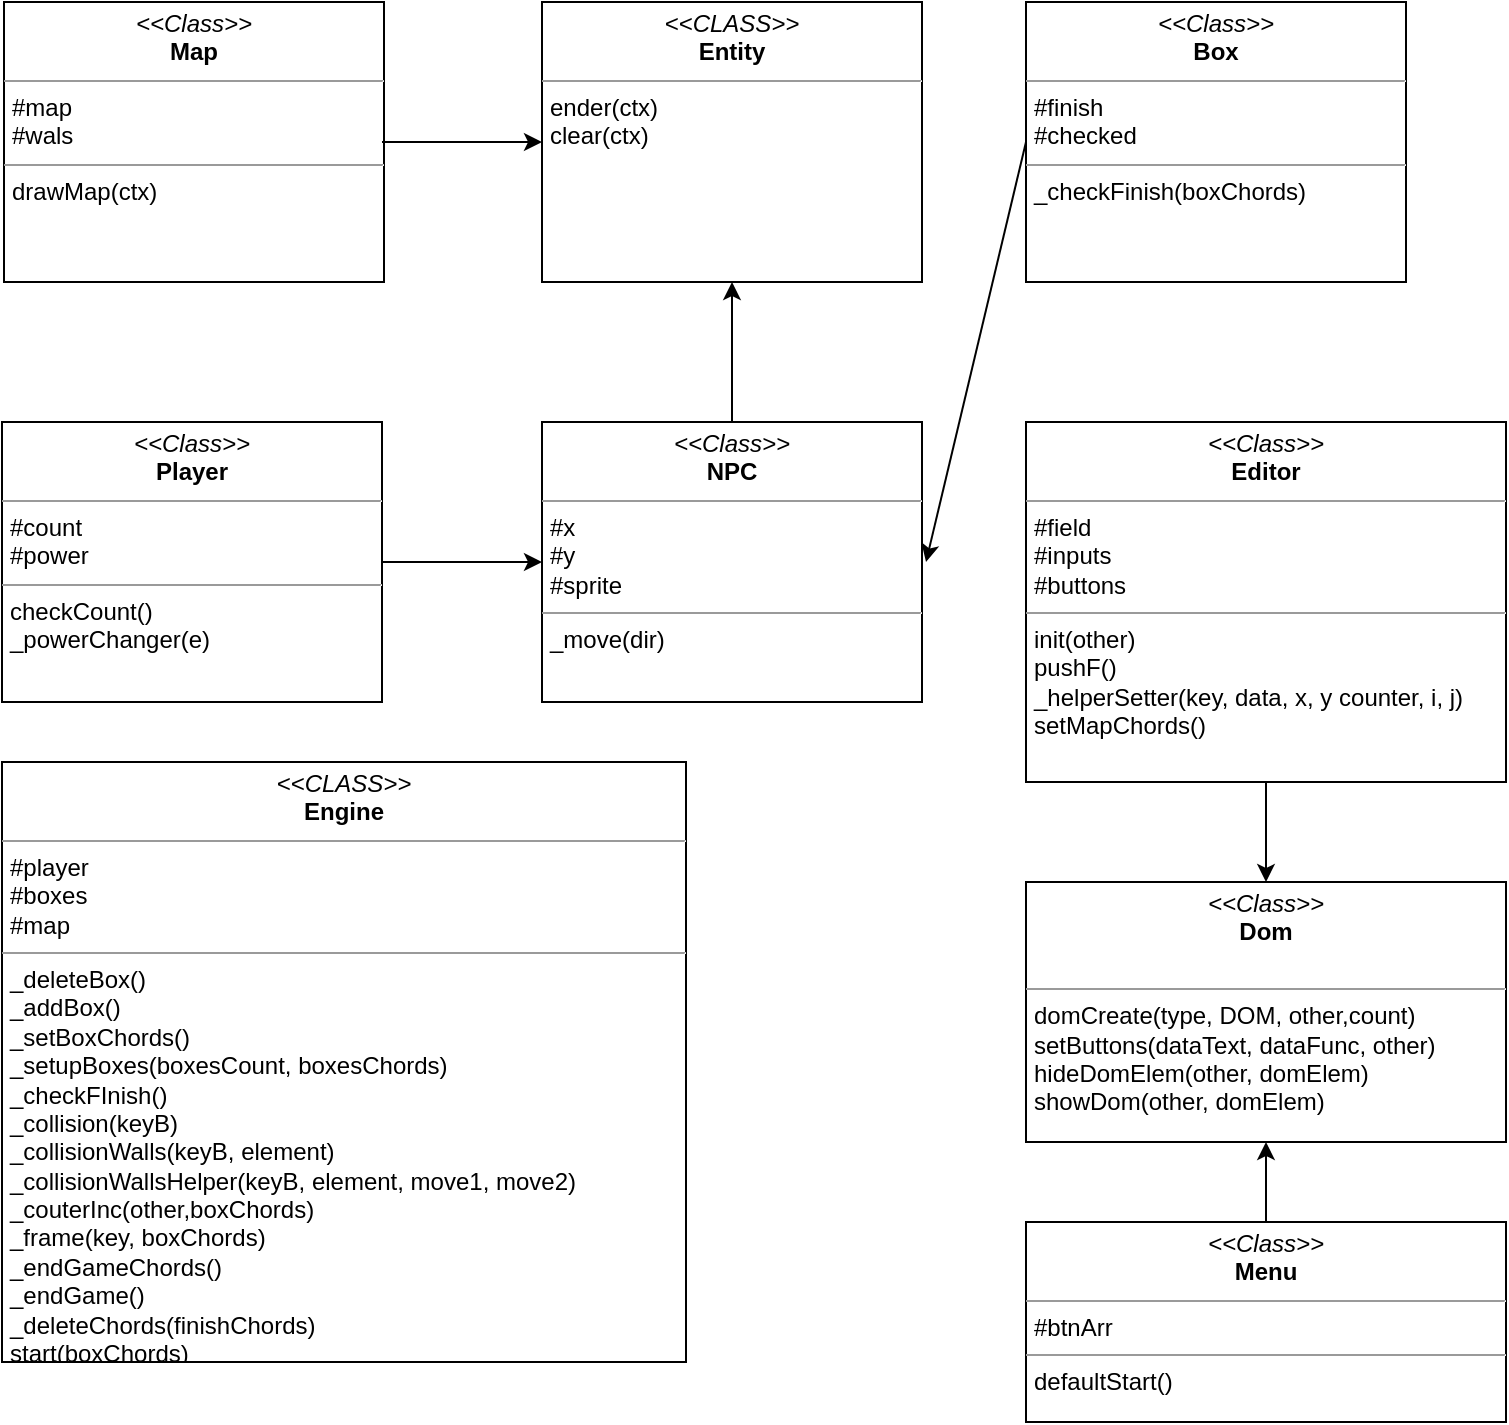 <mxfile version="12.4.2" type="github" pages="1">
  <diagram id="t4IfuOEAETN6Oo3QPrhB" name="Page-1">
    <mxGraphModel dx="971" dy="506" grid="1" gridSize="10" guides="1" tooltips="1" connect="1" arrows="1" fold="1" page="1" pageScale="1" pageWidth="827" pageHeight="1169" math="0" shadow="0">
      <root>
        <mxCell id="0"/>
        <mxCell id="1" parent="0"/>
        <mxCell id="Y4_2r5kUxow5I4g_ANU1-1" value="&lt;p style=&quot;margin: 0px ; margin-top: 4px ; text-align: center&quot;&gt;&lt;i&gt;&amp;lt;&amp;lt;CLASS&amp;gt;&amp;gt;&lt;/i&gt;&lt;br&gt;&lt;b&gt;Entity&lt;/b&gt;&lt;/p&gt;&lt;hr size=&quot;1&quot;&gt;&lt;p style=&quot;margin: 0px ; margin-left: 4px&quot;&gt;&lt;span&gt;ender(ctx)&lt;/span&gt;&lt;br&gt;&lt;/p&gt;&lt;p style=&quot;margin: 0px ; margin-left: 4px&quot;&gt;clear(ctx)&lt;/p&gt;" style="verticalAlign=top;align=left;overflow=fill;fontSize=12;fontFamily=Helvetica;html=1;rounded=0;shadow=0;comic=0;labelBackgroundColor=none;strokeWidth=1" parent="1" vertex="1">
          <mxGeometry x="318" y="40" width="190" height="140" as="geometry"/>
        </mxCell>
        <mxCell id="Y4_2r5kUxow5I4g_ANU1-6" value="&lt;p style=&quot;margin: 0px ; margin-top: 4px ; text-align: center&quot;&gt;&lt;i&gt;&amp;lt;&amp;lt;Class&amp;gt;&amp;gt;&lt;/i&gt;&lt;br&gt;&lt;b&gt;NPC&lt;/b&gt;&lt;/p&gt;&lt;hr size=&quot;1&quot;&gt;&lt;p style=&quot;margin: 0px ; margin-left: 4px&quot;&gt;#x&lt;br&gt;#y&lt;/p&gt;&lt;p style=&quot;margin: 0px ; margin-left: 4px&quot;&gt;#sprite&lt;/p&gt;&lt;hr size=&quot;1&quot;&gt;&lt;p style=&quot;margin: 0px ; margin-left: 4px&quot;&gt;_move(dir)&lt;br&gt;&lt;/p&gt;" style="verticalAlign=top;align=left;overflow=fill;fontSize=12;fontFamily=Helvetica;html=1;rounded=0;shadow=0;comic=0;labelBackgroundColor=none;strokeWidth=1" parent="1" vertex="1">
          <mxGeometry x="318" y="250" width="190" height="140" as="geometry"/>
        </mxCell>
        <mxCell id="Y4_2r5kUxow5I4g_ANU1-15" value="&lt;p style=&quot;margin: 0px ; margin-top: 4px ; text-align: center&quot;&gt;&lt;i&gt;&amp;lt;&amp;lt;Class&amp;gt;&amp;gt;&lt;/i&gt;&lt;br&gt;&lt;b&gt;Player&lt;/b&gt;&lt;/p&gt;&lt;hr size=&quot;1&quot;&gt;&lt;p style=&quot;margin: 0px ; margin-left: 4px&quot;&gt;#count&lt;br&gt;#power&lt;/p&gt;&lt;hr size=&quot;1&quot;&gt;&lt;p style=&quot;margin: 0px ; margin-left: 4px&quot;&gt;checkCount()&lt;br&gt;&lt;/p&gt;&lt;p style=&quot;margin: 0px ; margin-left: 4px&quot;&gt;_powerChanger(e)&lt;/p&gt;" style="verticalAlign=top;align=left;overflow=fill;fontSize=12;fontFamily=Helvetica;html=1;rounded=0;shadow=0;comic=0;labelBackgroundColor=none;strokeWidth=1" parent="1" vertex="1">
          <mxGeometry x="48" y="250" width="190" height="140" as="geometry"/>
        </mxCell>
        <mxCell id="Y4_2r5kUxow5I4g_ANU1-20" value="&lt;p style=&quot;margin: 0px ; margin-top: 4px ; text-align: center&quot;&gt;&lt;i&gt;&amp;lt;&amp;lt;Class&amp;gt;&amp;gt;&lt;/i&gt;&lt;br&gt;&lt;b&gt;Map&lt;/b&gt;&lt;/p&gt;&lt;hr size=&quot;1&quot;&gt;&lt;p style=&quot;margin: 0px ; margin-left: 4px&quot;&gt;#map&lt;br&gt;&lt;/p&gt;&lt;p style=&quot;margin: 0px ; margin-left: 4px&quot;&gt;#wals&lt;/p&gt;&lt;hr size=&quot;1&quot;&gt;&lt;p style=&quot;margin: 0px ; margin-left: 4px&quot;&gt;drawMap(ctx)&lt;br&gt;&lt;/p&gt;" style="verticalAlign=top;align=left;overflow=fill;fontSize=12;fontFamily=Helvetica;html=1;rounded=0;shadow=0;comic=0;labelBackgroundColor=none;strokeWidth=1" parent="1" vertex="1">
          <mxGeometry x="49" y="40" width="190" height="140" as="geometry"/>
        </mxCell>
        <mxCell id="Y4_2r5kUxow5I4g_ANU1-12" value="&lt;p style=&quot;margin: 0px ; margin-top: 4px ; text-align: center&quot;&gt;&lt;i&gt;&amp;lt;&amp;lt;Class&amp;gt;&amp;gt;&lt;/i&gt;&lt;br&gt;&lt;b&gt;Box&lt;/b&gt;&lt;/p&gt;&lt;hr size=&quot;1&quot;&gt;&lt;p style=&quot;margin: 0px ; margin-left: 4px&quot;&gt;#finish&lt;br&gt;#checked&lt;/p&gt;&lt;hr size=&quot;1&quot;&gt;&lt;p style=&quot;margin: 0px ; margin-left: 4px&quot;&gt;_checkFinish(boxChords)&lt;br&gt;&lt;/p&gt;" style="verticalAlign=top;align=left;overflow=fill;fontSize=12;fontFamily=Helvetica;html=1;rounded=0;shadow=0;comic=0;labelBackgroundColor=none;strokeWidth=1" parent="1" vertex="1">
          <mxGeometry x="560" y="40" width="190" height="140" as="geometry"/>
        </mxCell>
        <mxCell id="Y4_2r5kUxow5I4g_ANU1-14" value="" style="endArrow=classic;html=1;exitX=0;exitY=0.5;exitDx=0;exitDy=0;" parent="1" source="Y4_2r5kUxow5I4g_ANU1-12" edge="1">
          <mxGeometry width="50" height="50" relative="1" as="geometry">
            <mxPoint x="550" y="370" as="sourcePoint"/>
            <mxPoint x="510" y="320" as="targetPoint"/>
            <Array as="points">
              <mxPoint x="510" y="320"/>
            </Array>
          </mxGeometry>
        </mxCell>
        <mxCell id="Y4_2r5kUxow5I4g_ANU1-23" value="" style="endArrow=classic;html=1;" parent="1" target="Y4_2r5kUxow5I4g_ANU1-1" edge="1">
          <mxGeometry width="50" height="50" relative="1" as="geometry">
            <mxPoint x="238" y="110" as="sourcePoint"/>
            <mxPoint x="288" y="60" as="targetPoint"/>
          </mxGeometry>
        </mxCell>
        <mxCell id="Y4_2r5kUxow5I4g_ANU1-24" value="" style="endArrow=classic;html=1;exitX=0.5;exitY=0;exitDx=0;exitDy=0;" parent="1" source="Y4_2r5kUxow5I4g_ANU1-6" target="Y4_2r5kUxow5I4g_ANU1-1" edge="1">
          <mxGeometry width="50" height="50" relative="1" as="geometry">
            <mxPoint x="410" y="300" as="sourcePoint"/>
            <mxPoint x="460" y="250" as="targetPoint"/>
          </mxGeometry>
        </mxCell>
        <mxCell id="Y4_2r5kUxow5I4g_ANU1-25" value="" style="endArrow=classic;html=1;" parent="1" source="Y4_2r5kUxow5I4g_ANU1-15" target="Y4_2r5kUxow5I4g_ANU1-6" edge="1">
          <mxGeometry width="50" height="50" relative="1" as="geometry">
            <mxPoint x="260" y="370" as="sourcePoint"/>
            <mxPoint x="310" y="320" as="targetPoint"/>
          </mxGeometry>
        </mxCell>
        <mxCell id="Y4_2r5kUxow5I4g_ANU1-26" value="&lt;p style=&quot;margin: 0px ; margin-top: 4px ; text-align: center&quot;&gt;&lt;i&gt;&amp;lt;&amp;lt;CLASS&amp;gt;&amp;gt;&lt;/i&gt;&lt;br&gt;&lt;b&gt;Engine&lt;/b&gt;&lt;/p&gt;&lt;hr size=&quot;1&quot;&gt;&lt;p style=&quot;margin: 0px ; margin-left: 4px&quot;&gt;#player&lt;br&gt;#boxes&lt;/p&gt;&lt;p style=&quot;margin: 0px ; margin-left: 4px&quot;&gt;#map&lt;/p&gt;&lt;hr size=&quot;1&quot;&gt;&lt;p style=&quot;margin: 0px ; margin-left: 4px&quot;&gt;_deleteBox()&lt;/p&gt;&lt;p style=&quot;margin: 0px ; margin-left: 4px&quot;&gt;_addBox()&lt;/p&gt;&lt;p style=&quot;margin: 0px ; margin-left: 4px&quot;&gt;_setBoxChords()&lt;/p&gt;&lt;p style=&quot;margin: 0px ; margin-left: 4px&quot;&gt;_setupBoxes(boxesCount, boxesChords)&lt;/p&gt;&lt;p style=&quot;margin: 0px ; margin-left: 4px&quot;&gt;_checkFInish()&lt;/p&gt;&lt;p style=&quot;margin: 0px ; margin-left: 4px&quot;&gt;_collision(keyB)&lt;/p&gt;&lt;p style=&quot;margin: 0px ; margin-left: 4px&quot;&gt;_collisionWalls(keyB, element)&lt;/p&gt;&lt;p style=&quot;margin: 0px ; margin-left: 4px&quot;&gt;_collisionWallsHelper(keyB, element, move1, move2)&lt;/p&gt;&lt;p style=&quot;margin: 0px ; margin-left: 4px&quot;&gt;_couterInc(other,boxChords)&lt;/p&gt;&lt;p style=&quot;margin: 0px ; margin-left: 4px&quot;&gt;_frame(key, boxChords)&lt;/p&gt;&lt;p style=&quot;margin: 0px ; margin-left: 4px&quot;&gt;_endGameChords()&lt;/p&gt;&lt;p style=&quot;margin: 0px ; margin-left: 4px&quot;&gt;_endGame()&lt;/p&gt;&lt;p style=&quot;margin: 0px ; margin-left: 4px&quot;&gt;_deleteChords(finishChords)&lt;/p&gt;&lt;p style=&quot;margin: 0px ; margin-left: 4px&quot;&gt;start(boxChords)&lt;/p&gt;" style="verticalAlign=top;align=left;overflow=fill;fontSize=12;fontFamily=Helvetica;html=1;rounded=0;shadow=0;comic=0;labelBackgroundColor=none;strokeWidth=1" parent="1" vertex="1">
          <mxGeometry x="48" y="420" width="342" height="300" as="geometry"/>
        </mxCell>
        <mxCell id="ZZPGGnHNZOeu8Zmc9WPW-3" value="&lt;p style=&quot;margin: 0px ; margin-top: 4px ; text-align: center&quot;&gt;&lt;i&gt;&amp;lt;&amp;lt;Class&amp;gt;&amp;gt;&lt;/i&gt;&lt;br&gt;&lt;b&gt;Dom&lt;/b&gt;&lt;/p&gt;&lt;br&gt;&lt;hr size=&quot;1&quot;&gt;&lt;p style=&quot;margin: 0px ; margin-left: 4px&quot;&gt;domCreate(type, DOM, other,count)&lt;/p&gt;&lt;p style=&quot;margin: 0px ; margin-left: 4px&quot;&gt;setButtons(dataText, dataFunc, other)&lt;/p&gt;&lt;p style=&quot;margin: 0px ; margin-left: 4px&quot;&gt;hideDomElem(other, domElem)&lt;/p&gt;&lt;p style=&quot;margin: 0px ; margin-left: 4px&quot;&gt;showDom(other, domElem)&lt;/p&gt;" style="verticalAlign=top;align=left;overflow=fill;fontSize=12;fontFamily=Helvetica;html=1;rounded=0;shadow=0;comic=0;labelBackgroundColor=none;strokeWidth=1" vertex="1" parent="1">
          <mxGeometry x="560" y="480" width="240" height="130" as="geometry"/>
        </mxCell>
        <mxCell id="ZZPGGnHNZOeu8Zmc9WPW-7" value="" style="edgeStyle=orthogonalEdgeStyle;rounded=0;orthogonalLoop=1;jettySize=auto;html=1;" edge="1" parent="1" source="ZZPGGnHNZOeu8Zmc9WPW-6" target="ZZPGGnHNZOeu8Zmc9WPW-3">
          <mxGeometry relative="1" as="geometry"/>
        </mxCell>
        <mxCell id="ZZPGGnHNZOeu8Zmc9WPW-6" value="&lt;p style=&quot;margin: 0px ; margin-top: 4px ; text-align: center&quot;&gt;&lt;i&gt;&amp;lt;&amp;lt;Class&amp;gt;&amp;gt;&lt;/i&gt;&lt;br&gt;&lt;b&gt;Editor&lt;/b&gt;&lt;/p&gt;&lt;hr size=&quot;1&quot;&gt;&lt;p style=&quot;margin: 0px ; margin-left: 4px&quot;&gt;#field&lt;br&gt;#inputs&lt;/p&gt;&lt;p style=&quot;margin: 0px ; margin-left: 4px&quot;&gt;#buttons&lt;/p&gt;&lt;hr size=&quot;1&quot;&gt;&lt;p style=&quot;margin: 0px ; margin-left: 4px&quot;&gt;init(other)&lt;/p&gt;&lt;p style=&quot;margin: 0px ; margin-left: 4px&quot;&gt;pushF()&lt;/p&gt;&lt;p style=&quot;margin: 0px ; margin-left: 4px&quot;&gt;_helperSetter(key, data, x, y counter, i, j)&lt;/p&gt;&lt;p style=&quot;margin: 0px ; margin-left: 4px&quot;&gt;setMapChords()&lt;/p&gt;" style="verticalAlign=top;align=left;overflow=fill;fontSize=12;fontFamily=Helvetica;html=1;rounded=0;shadow=0;comic=0;labelBackgroundColor=none;strokeWidth=1" vertex="1" parent="1">
          <mxGeometry x="560" y="250" width="240" height="180" as="geometry"/>
        </mxCell>
        <mxCell id="ZZPGGnHNZOeu8Zmc9WPW-9" value="" style="edgeStyle=orthogonalEdgeStyle;rounded=0;orthogonalLoop=1;jettySize=auto;html=1;" edge="1" parent="1" source="ZZPGGnHNZOeu8Zmc9WPW-8" target="ZZPGGnHNZOeu8Zmc9WPW-3">
          <mxGeometry relative="1" as="geometry"/>
        </mxCell>
        <mxCell id="ZZPGGnHNZOeu8Zmc9WPW-8" value="&lt;p style=&quot;margin: 0px ; margin-top: 4px ; text-align: center&quot;&gt;&lt;i&gt;&amp;lt;&amp;lt;Class&amp;gt;&amp;gt;&lt;/i&gt;&lt;br&gt;&lt;b&gt;Menu&lt;/b&gt;&lt;/p&gt;&lt;hr size=&quot;1&quot;&gt;&lt;p style=&quot;margin: 0px ; margin-left: 4px&quot;&gt;#btnArr&lt;br&gt;&lt;/p&gt;&lt;hr size=&quot;1&quot;&gt;&lt;p style=&quot;margin: 0px ; margin-left: 4px&quot;&gt;defaultStart()&lt;/p&gt;" style="verticalAlign=top;align=left;overflow=fill;fontSize=12;fontFamily=Helvetica;html=1;rounded=0;shadow=0;comic=0;labelBackgroundColor=none;strokeWidth=1" vertex="1" parent="1">
          <mxGeometry x="560" y="650" width="240" height="100" as="geometry"/>
        </mxCell>
      </root>
    </mxGraphModel>
  </diagram>
</mxfile>
